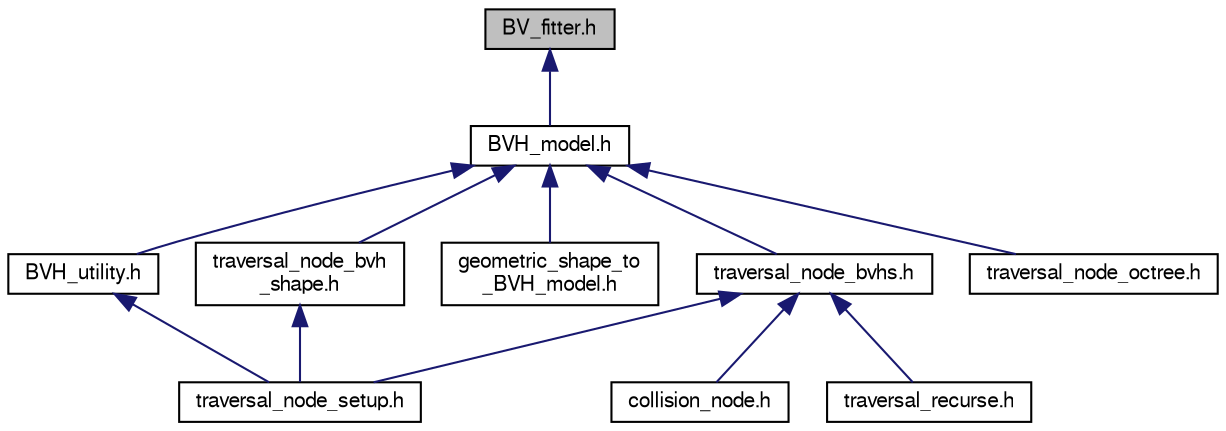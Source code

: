 digraph "BV_fitter.h"
{
  edge [fontname="FreeSans",fontsize="10",labelfontname="FreeSans",labelfontsize="10"];
  node [fontname="FreeSans",fontsize="10",shape=record];
  Node1 [label="BV_fitter.h",height=0.2,width=0.4,color="black", fillcolor="grey75", style="filled" fontcolor="black"];
  Node1 -> Node2 [dir="back",color="midnightblue",fontsize="10",style="solid",fontname="FreeSans"];
  Node2 [label="BVH_model.h",height=0.2,width=0.4,color="black", fillcolor="white", style="filled",URL="$a00242.html"];
  Node2 -> Node3 [dir="back",color="midnightblue",fontsize="10",style="solid",fontname="FreeSans"];
  Node3 [label="BVH_utility.h",height=0.2,width=0.4,color="black", fillcolor="white", style="filled",URL="$a00243.html"];
  Node3 -> Node4 [dir="back",color="midnightblue",fontsize="10",style="solid",fontname="FreeSans"];
  Node4 [label="traversal_node_setup.h",height=0.2,width=0.4,color="black", fillcolor="white", style="filled",URL="$a00315.html"];
  Node2 -> Node5 [dir="back",color="midnightblue",fontsize="10",style="solid",fontname="FreeSans"];
  Node5 [label="traversal_node_bvhs.h",height=0.2,width=0.4,color="black", fillcolor="white", style="filled",URL="$a00313.html"];
  Node5 -> Node6 [dir="back",color="midnightblue",fontsize="10",style="solid",fontname="FreeSans"];
  Node6 [label="collision_node.h",height=0.2,width=0.4,color="black", fillcolor="white", style="filled",URL="$a00248.html"];
  Node5 -> Node4 [dir="back",color="midnightblue",fontsize="10",style="solid",fontname="FreeSans"];
  Node5 -> Node7 [dir="back",color="midnightblue",fontsize="10",style="solid",fontname="FreeSans"];
  Node7 [label="traversal_recurse.h",height=0.2,width=0.4,color="black", fillcolor="white", style="filled",URL="$a00317.html"];
  Node2 -> Node8 [dir="back",color="midnightblue",fontsize="10",style="solid",fontname="FreeSans"];
  Node8 [label="geometric_shape_to\l_BVH_model.h",height=0.2,width=0.4,color="black", fillcolor="white", style="filled",URL="$a00260.html"];
  Node2 -> Node9 [dir="back",color="midnightblue",fontsize="10",style="solid",fontname="FreeSans"];
  Node9 [label="traversal_node_bvh\l_shape.h",height=0.2,width=0.4,color="black", fillcolor="white", style="filled",URL="$a00312.html"];
  Node9 -> Node4 [dir="back",color="midnightblue",fontsize="10",style="solid",fontname="FreeSans"];
  Node2 -> Node10 [dir="back",color="midnightblue",fontsize="10",style="solid",fontname="FreeSans"];
  Node10 [label="traversal_node_octree.h",height=0.2,width=0.4,color="black", fillcolor="white", style="filled",URL="$a00314.html"];
}
